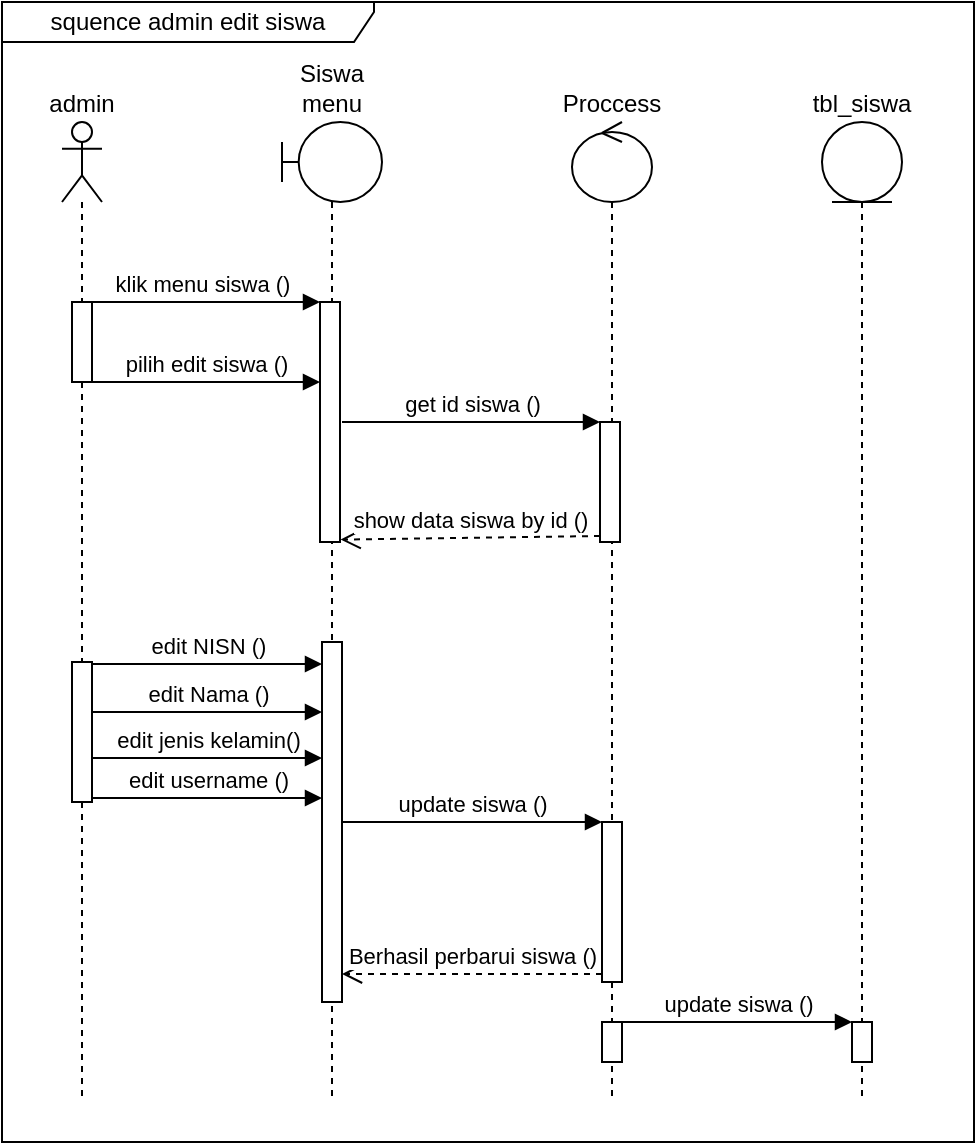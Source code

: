 <mxfile version="17.4.2" type="device"><diagram id="YW04OZU-iOZI01nlNQxz" name="Page-1"><mxGraphModel dx="862" dy="553" grid="1" gridSize="10" guides="1" tooltips="1" connect="1" arrows="1" fold="1" page="1" pageScale="1" pageWidth="850" pageHeight="1100" math="0" shadow="0"><root><mxCell id="0"/><mxCell id="1" parent="0"/><mxCell id="RFjXHHfzHuAORrrQnQT8-1" value="Siswa menu" style="shape=umlLifeline;participant=umlBoundary;perimeter=lifelinePerimeter;whiteSpace=wrap;html=1;container=1;collapsible=0;recursiveResize=0;verticalAlign=bottom;spacingTop=36;outlineConnect=0;labelPosition=center;verticalLabelPosition=top;align=center;fontSize=12;" parent="1" vertex="1"><mxGeometry x="240" y="150" width="50" height="490" as="geometry"/></mxCell><mxCell id="RFjXHHfzHuAORrrQnQT8-24" value="" style="html=1;points=[];perimeter=orthogonalPerimeter;" parent="RFjXHHfzHuAORrrQnQT8-1" vertex="1"><mxGeometry x="19" y="90" width="10" height="120" as="geometry"/></mxCell><mxCell id="RFjXHHfzHuAORrrQnQT8-27" value="" style="html=1;points=[];perimeter=orthogonalPerimeter;" parent="RFjXHHfzHuAORrrQnQT8-1" vertex="1"><mxGeometry x="20" y="260" width="10" height="180" as="geometry"/></mxCell><mxCell id="RFjXHHfzHuAORrrQnQT8-4" value="Proccess" style="shape=umlLifeline;participant=umlControl;perimeter=lifelinePerimeter;whiteSpace=wrap;html=1;container=1;collapsible=0;recursiveResize=0;verticalAlign=bottom;spacingTop=36;outlineConnect=0;fontSize=12;labelPosition=center;verticalLabelPosition=top;align=center;" parent="1" vertex="1"><mxGeometry x="385" y="150" width="40" height="490" as="geometry"/></mxCell><mxCell id="ZLWNAgA1wy_NpQ4e543k-9" value="" style="html=1;points=[];perimeter=orthogonalPerimeter;" parent="RFjXHHfzHuAORrrQnQT8-4" vertex="1"><mxGeometry x="15" y="350" width="10" height="80" as="geometry"/></mxCell><mxCell id="ZLWNAgA1wy_NpQ4e543k-13" value="" style="html=1;points=[];perimeter=orthogonalPerimeter;" parent="RFjXHHfzHuAORrrQnQT8-4" vertex="1"><mxGeometry x="14" y="150" width="10" height="60" as="geometry"/></mxCell><mxCell id="RFjXHHfzHuAORrrQnQT8-8" value="tbl_siswa" style="shape=umlLifeline;participant=umlEntity;perimeter=lifelinePerimeter;whiteSpace=wrap;html=1;container=1;collapsible=0;recursiveResize=0;verticalAlign=bottom;spacingTop=36;outlineConnect=0;fontSize=12;labelPosition=center;verticalLabelPosition=top;align=center;" parent="1" vertex="1"><mxGeometry x="510" y="150" width="40" height="490" as="geometry"/></mxCell><mxCell id="RFjXHHfzHuAORrrQnQT8-37" value="" style="html=1;points=[];perimeter=orthogonalPerimeter;" parent="RFjXHHfzHuAORrrQnQT8-8" vertex="1"><mxGeometry x="15" y="450" width="10" height="20" as="geometry"/></mxCell><mxCell id="RFjXHHfzHuAORrrQnQT8-10" value="admin" style="shape=umlLifeline;participant=umlActor;perimeter=lifelinePerimeter;whiteSpace=wrap;html=1;container=1;collapsible=0;recursiveResize=0;verticalAlign=bottom;spacingTop=36;outlineConnect=0;fontSize=12;labelPosition=center;verticalLabelPosition=top;align=center;" parent="1" vertex="1"><mxGeometry x="130" y="150" width="20" height="490" as="geometry"/></mxCell><mxCell id="RFjXHHfzHuAORrrQnQT8-11" value="" style="html=1;points=[];perimeter=orthogonalPerimeter;fontSize=12;" parent="RFjXHHfzHuAORrrQnQT8-10" vertex="1"><mxGeometry x="5" y="90" width="10" height="40" as="geometry"/></mxCell><mxCell id="ZLWNAgA1wy_NpQ4e543k-2" value="" style="html=1;points=[];perimeter=orthogonalPerimeter;" parent="RFjXHHfzHuAORrrQnQT8-10" vertex="1"><mxGeometry x="5" y="270" width="10" height="70" as="geometry"/></mxCell><mxCell id="RFjXHHfzHuAORrrQnQT8-25" value="klik menu siswa ()" style="html=1;verticalAlign=bottom;endArrow=block;entryX=0;entryY=0;rounded=0;" parent="1" source="RFjXHHfzHuAORrrQnQT8-10" target="RFjXHHfzHuAORrrQnQT8-24" edge="1"><mxGeometry relative="1" as="geometry"><mxPoint x="150" y="240" as="sourcePoint"/></mxGeometry></mxCell><mxCell id="RFjXHHfzHuAORrrQnQT8-28" value="pilih edit siswa ()" style="html=1;verticalAlign=bottom;endArrow=block;rounded=0;" parent="1" source="RFjXHHfzHuAORrrQnQT8-11" target="RFjXHHfzHuAORrrQnQT8-24" edge="1"><mxGeometry relative="1" as="geometry"><mxPoint x="190" y="310" as="sourcePoint"/><Array as="points"><mxPoint x="230" y="280"/></Array></mxGeometry></mxCell><mxCell id="RFjXHHfzHuAORrrQnQT8-38" value="update siswa ()" style="html=1;verticalAlign=bottom;endArrow=block;entryX=0;entryY=0;rounded=0;" parent="1" source="RFjXHHfzHuAORrrQnQT8-36" target="RFjXHHfzHuAORrrQnQT8-37" edge="1"><mxGeometry relative="1" as="geometry"><mxPoint x="555" y="430" as="sourcePoint"/></mxGeometry></mxCell><mxCell id="RFjXHHfzHuAORrrQnQT8-40" value="squence admin edit siswa" style="shape=umlFrame;whiteSpace=wrap;html=1;width=186;height=20;" parent="1" vertex="1"><mxGeometry x="100" y="90" width="486" height="570" as="geometry"/></mxCell><mxCell id="ZLWNAgA1wy_NpQ4e543k-3" value="edit NISN ()" style="html=1;verticalAlign=bottom;endArrow=block;rounded=0;" parent="1" edge="1"><mxGeometry width="80" relative="1" as="geometry"><mxPoint x="145" y="421" as="sourcePoint"/><mxPoint x="260" y="421" as="targetPoint"/></mxGeometry></mxCell><mxCell id="ZLWNAgA1wy_NpQ4e543k-4" value="edit Nama ()" style="html=1;verticalAlign=bottom;endArrow=block;rounded=0;" parent="1" edge="1"><mxGeometry width="80" relative="1" as="geometry"><mxPoint x="145" y="445" as="sourcePoint"/><mxPoint x="260" y="445" as="targetPoint"/></mxGeometry></mxCell><mxCell id="ZLWNAgA1wy_NpQ4e543k-5" value="edit jenis kelamin()" style="html=1;verticalAlign=bottom;endArrow=block;rounded=0;" parent="1" edge="1"><mxGeometry width="80" relative="1" as="geometry"><mxPoint x="145" y="468" as="sourcePoint"/><mxPoint x="260" y="468" as="targetPoint"/></mxGeometry></mxCell><mxCell id="ZLWNAgA1wy_NpQ4e543k-6" value="edit username ()" style="html=1;verticalAlign=bottom;endArrow=block;rounded=0;" parent="1" edge="1"><mxGeometry width="80" relative="1" as="geometry"><mxPoint x="145" y="488" as="sourcePoint"/><mxPoint x="260" y="488" as="targetPoint"/></mxGeometry></mxCell><mxCell id="ZLWNAgA1wy_NpQ4e543k-10" value="update siswa ()" style="html=1;verticalAlign=bottom;endArrow=block;entryX=0;entryY=0;rounded=0;" parent="1" target="ZLWNAgA1wy_NpQ4e543k-9" edge="1"><mxGeometry relative="1" as="geometry"><mxPoint x="270" y="500" as="sourcePoint"/></mxGeometry></mxCell><mxCell id="ZLWNAgA1wy_NpQ4e543k-11" value="Berhasil perbarui siswa ()" style="html=1;verticalAlign=bottom;endArrow=open;dashed=1;endSize=8;exitX=0;exitY=0.95;rounded=0;" parent="1" source="ZLWNAgA1wy_NpQ4e543k-9" target="RFjXHHfzHuAORrrQnQT8-27" edge="1"><mxGeometry relative="1" as="geometry"><mxPoint x="270" y="570" as="targetPoint"/></mxGeometry></mxCell><mxCell id="ZLWNAgA1wy_NpQ4e543k-14" value="get id siswa ()" style="html=1;verticalAlign=bottom;endArrow=block;entryX=0;entryY=0;rounded=0;" parent="1" target="ZLWNAgA1wy_NpQ4e543k-13" edge="1"><mxGeometry relative="1" as="geometry"><mxPoint x="270" y="300" as="sourcePoint"/></mxGeometry></mxCell><mxCell id="ZLWNAgA1wy_NpQ4e543k-15" value="show data siswa by id ()" style="html=1;verticalAlign=bottom;endArrow=open;dashed=1;endSize=8;exitX=0;exitY=0.95;rounded=0;entryX=1.029;entryY=0.99;entryDx=0;entryDy=0;entryPerimeter=0;" parent="1" source="ZLWNAgA1wy_NpQ4e543k-13" target="RFjXHHfzHuAORrrQnQT8-24" edge="1"><mxGeometry relative="1" as="geometry"><mxPoint x="329" y="376" as="targetPoint"/></mxGeometry></mxCell><mxCell id="RFjXHHfzHuAORrrQnQT8-36" value="" style="html=1;points=[];perimeter=orthogonalPerimeter;" parent="1" vertex="1"><mxGeometry x="400" y="600" width="10" height="20" as="geometry"/></mxCell></root></mxGraphModel></diagram></mxfile>